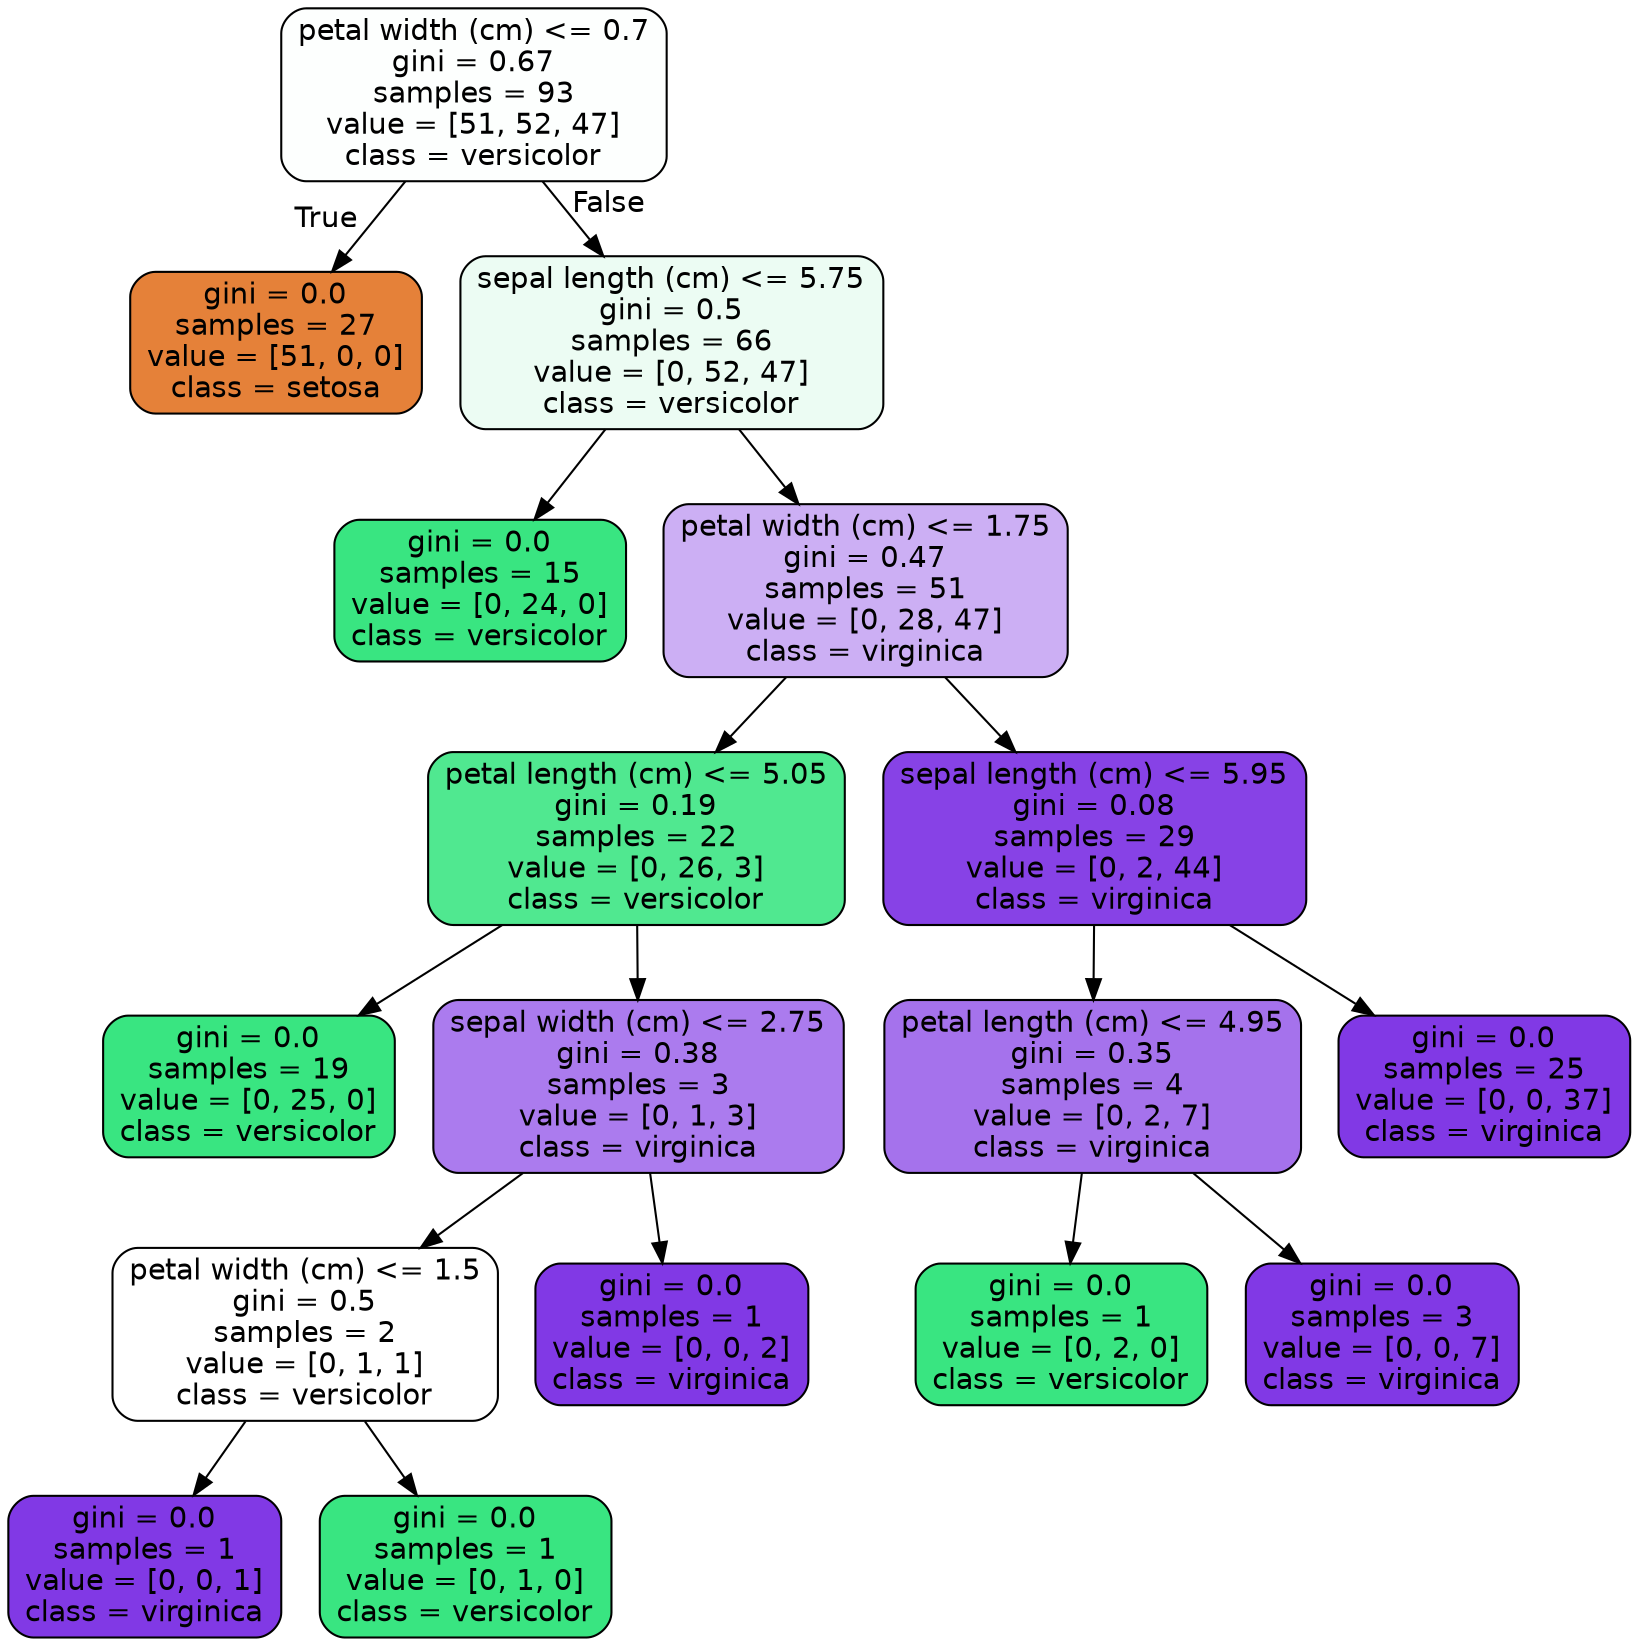 digraph Tree {
node [shape=box, style="filled, rounded", color="black", fontname=helvetica] ;
edge [fontname=helvetica] ;
0 [label="petal width (cm) <= 0.7\ngini = 0.67\nsamples = 93\nvalue = [51, 52, 47]\nclass = versicolor", fillcolor="#fdfffe"] ;
1 [label="gini = 0.0\nsamples = 27\nvalue = [51, 0, 0]\nclass = setosa", fillcolor="#e58139"] ;
0 -> 1 [labeldistance=2.5, labelangle=45, headlabel="True"] ;
2 [label="sepal length (cm) <= 5.75\ngini = 0.5\nsamples = 66\nvalue = [0, 52, 47]\nclass = versicolor", fillcolor="#ecfcf3"] ;
0 -> 2 [labeldistance=2.5, labelangle=-45, headlabel="False"] ;
3 [label="gini = 0.0\nsamples = 15\nvalue = [0, 24, 0]\nclass = versicolor", fillcolor="#39e581"] ;
2 -> 3 ;
4 [label="petal width (cm) <= 1.75\ngini = 0.47\nsamples = 51\nvalue = [0, 28, 47]\nclass = virginica", fillcolor="#ccaff4"] ;
2 -> 4 ;
5 [label="petal length (cm) <= 5.05\ngini = 0.19\nsamples = 22\nvalue = [0, 26, 3]\nclass = versicolor", fillcolor="#50e890"] ;
4 -> 5 ;
6 [label="gini = 0.0\nsamples = 19\nvalue = [0, 25, 0]\nclass = versicolor", fillcolor="#39e581"] ;
5 -> 6 ;
7 [label="sepal width (cm) <= 2.75\ngini = 0.38\nsamples = 3\nvalue = [0, 1, 3]\nclass = virginica", fillcolor="#ab7bee"] ;
5 -> 7 ;
8 [label="petal width (cm) <= 1.5\ngini = 0.5\nsamples = 2\nvalue = [0, 1, 1]\nclass = versicolor", fillcolor="#ffffff"] ;
7 -> 8 ;
9 [label="gini = 0.0\nsamples = 1\nvalue = [0, 0, 1]\nclass = virginica", fillcolor="#8139e5"] ;
8 -> 9 ;
10 [label="gini = 0.0\nsamples = 1\nvalue = [0, 1, 0]\nclass = versicolor", fillcolor="#39e581"] ;
8 -> 10 ;
11 [label="gini = 0.0\nsamples = 1\nvalue = [0, 0, 2]\nclass = virginica", fillcolor="#8139e5"] ;
7 -> 11 ;
12 [label="sepal length (cm) <= 5.95\ngini = 0.08\nsamples = 29\nvalue = [0, 2, 44]\nclass = virginica", fillcolor="#8742e6"] ;
4 -> 12 ;
13 [label="petal length (cm) <= 4.95\ngini = 0.35\nsamples = 4\nvalue = [0, 2, 7]\nclass = virginica", fillcolor="#a572ec"] ;
12 -> 13 ;
14 [label="gini = 0.0\nsamples = 1\nvalue = [0, 2, 0]\nclass = versicolor", fillcolor="#39e581"] ;
13 -> 14 ;
15 [label="gini = 0.0\nsamples = 3\nvalue = [0, 0, 7]\nclass = virginica", fillcolor="#8139e5"] ;
13 -> 15 ;
16 [label="gini = 0.0\nsamples = 25\nvalue = [0, 0, 37]\nclass = virginica", fillcolor="#8139e5"] ;
12 -> 16 ;
}